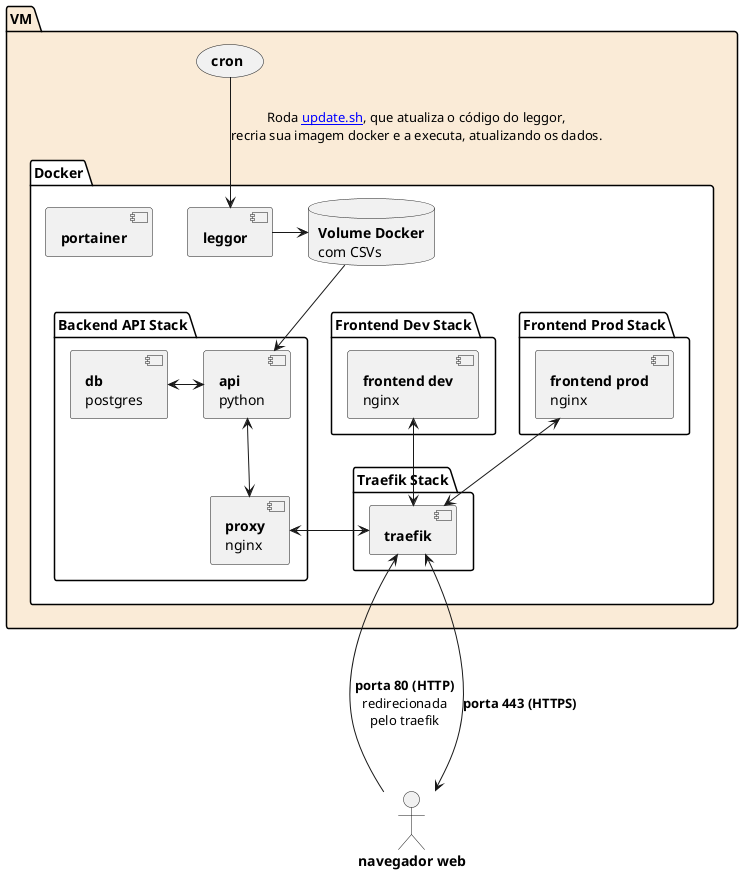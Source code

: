 'Diagrama descrito na linguagem PlantUML

@startuml

skinparam componentStyle uml2

package "VM" #antiquewhite {
  (**cron**) as cron
  package "Docker" #white {
    package "Traefik Stack" {
      [**traefik**] as traefik
    }
    [**portainer**] as portainer
    [**leggor**] as leggor
    package "Frontend Prod Stack" as frontprodser {
      [**frontend prod**\nnginx] as frontend_prod
    }
    package "Frontend Dev Stack" as frontdevser {
      [**frontend dev**\nnginx] as frontend_dev
    }
    package "Backend API Stack" as backser {
      [**proxy**\nnginx] as backproxy
      [**api**\npython] as api
      [**db**\npostgres] as db
    }
    database "**Volume Docker**\ncom CSVs" as vol {
    }
  }
}
"**navegador web**" as navegador

cron --> leggor : Roda [[https://github.com/analytics-ufcg/leggo-geral/blob/master/update.sh update.sh]], que atualiza o código do leggor,\nrecria sua imagem docker e a executa, atualizando os dados.
leggor -> vol
vol --> api
api <--> backproxy
db <-> api
backproxy <-> traefik
frontend_dev <--> traefik
frontend_prod <--> traefik
traefik <--- navegador : "**porta 80 (HTTP)**\nredirecionada\npelo traefik"
traefik <---> navegador : "**porta 443 (HTTPS)**"

@enduml
